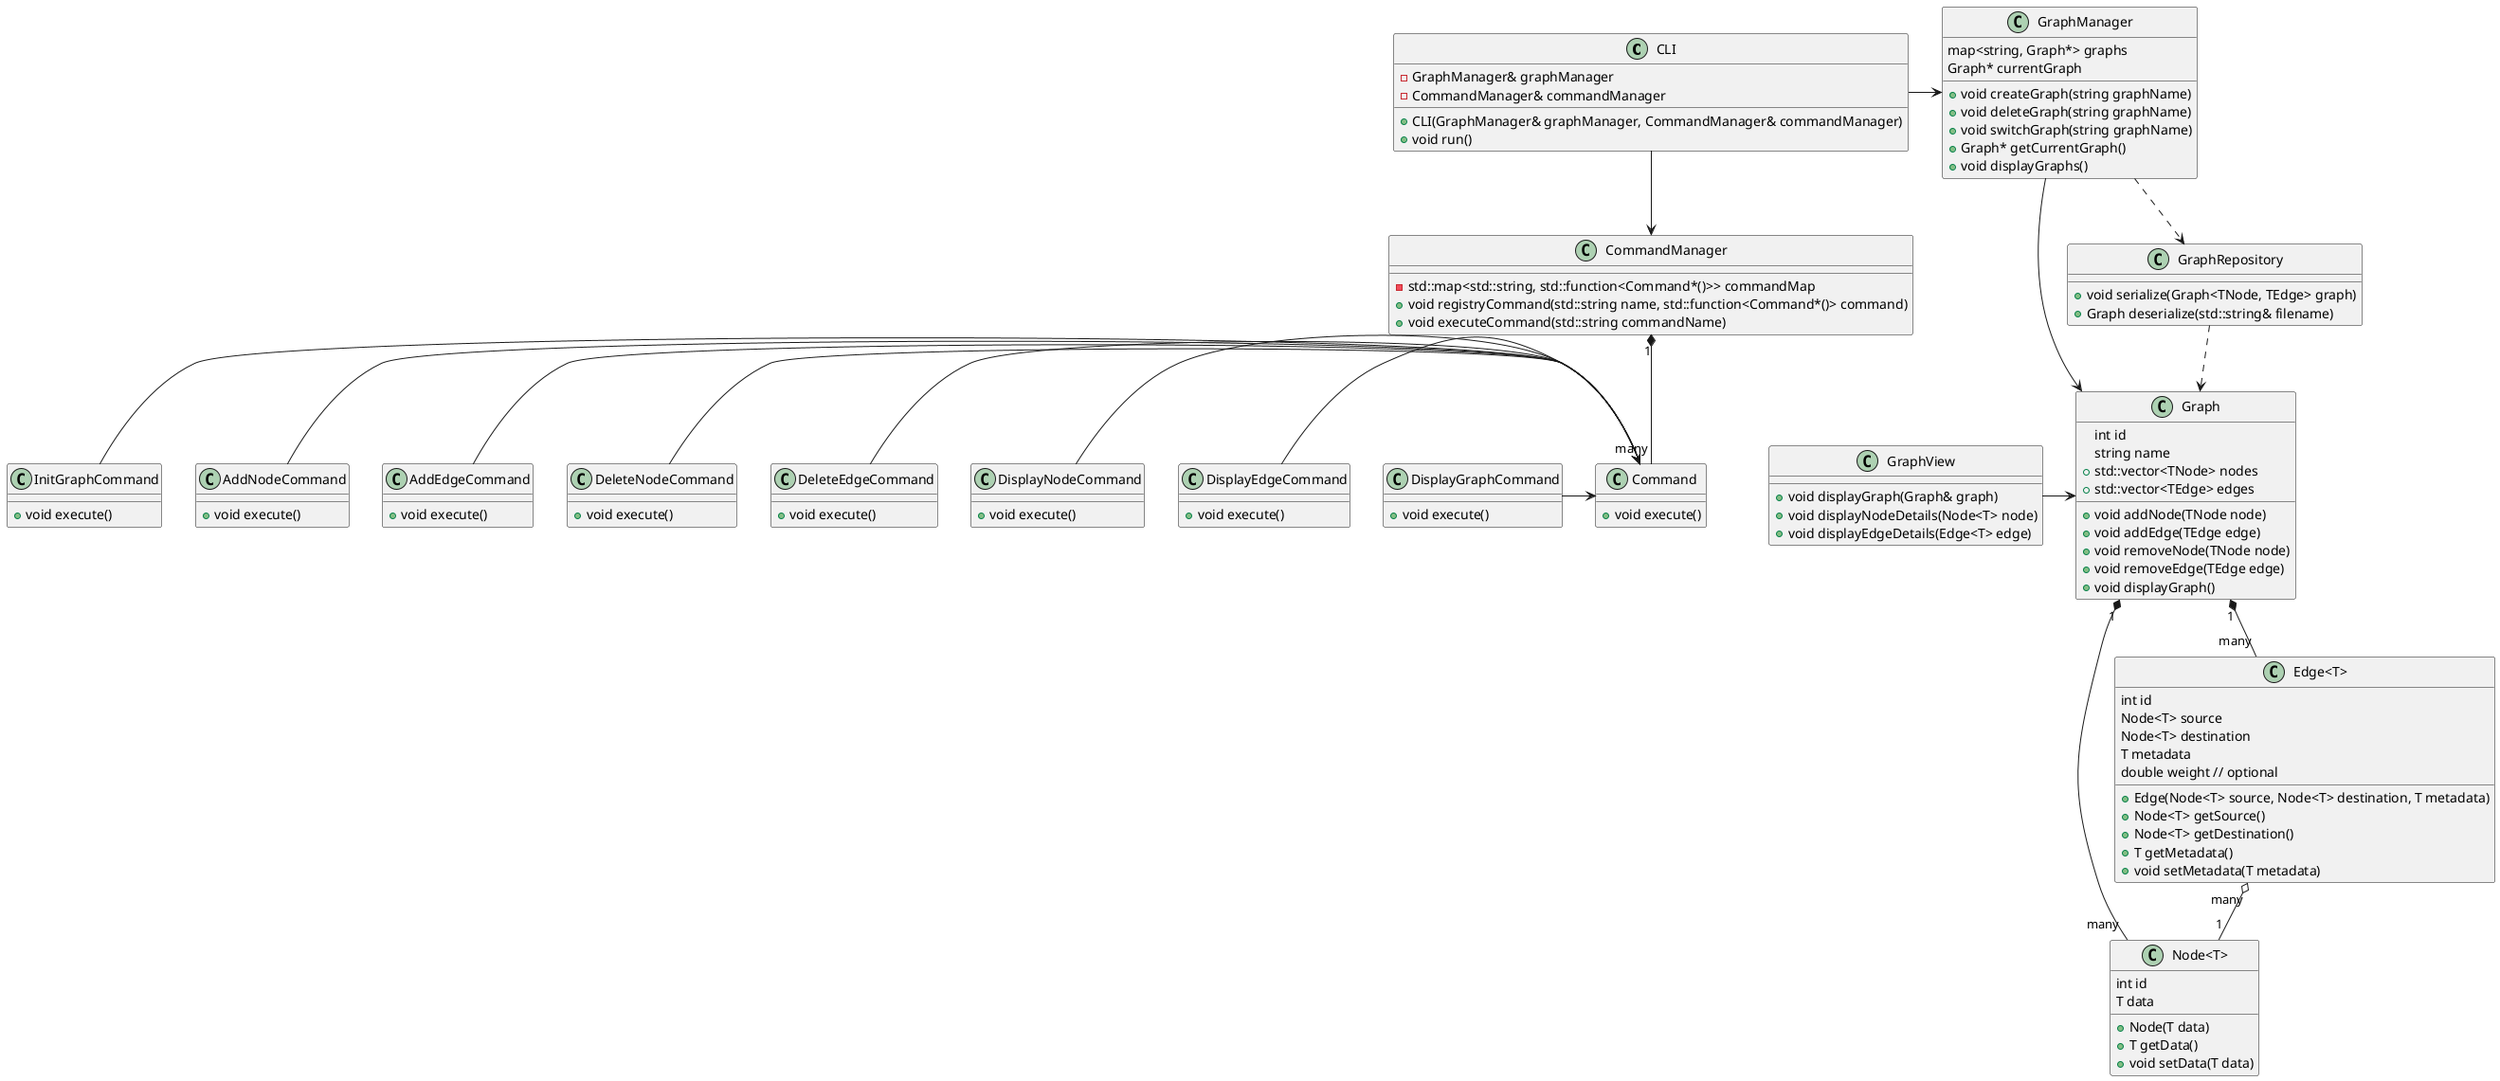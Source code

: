 @startuml
class CLI {
    -GraphManager& graphManager
    -CommandManager& commandManager
    +CLI(GraphManager& graphManager, CommandManager& commandManager)
    +void run()
}

CLI -> GraphManager
CLI --> CommandManager

class CommandManager {
    - std::map<std::string, std::function<Command*()>> commandMap
    + void registryCommand(std::string name, std::function<Command*()> command)
    + void executeCommand(std::string commandName)
}

class Command {
    + void execute()
}

class InitGraphCommand{
    + void execute()
}

class AddNodeCommand{
    + void execute()
}

class AddEdgeCommand{
    + void execute()
}

class DeleteNodeCommand{
    + void execute()
}

class DeleteEdgeCommand{
    + void execute()
}

class DisplayNodeCommand{
    + void execute()
}

class DisplayEdgeCommand{
    + void execute()
}

class DisplayGraphCommand{
    + void execute()
}

InitGraphCommand -> Command
AddNodeCommand -> Command
AddEdgeCommand -> Command
DeleteNodeCommand -> Command
DeleteEdgeCommand -> Command
DisplayNodeCommand -> Command
DisplayEdgeCommand -> Command
DisplayGraphCommand -> Command


class GraphManager {
    map<string, Graph*> graphs
    Graph* currentGraph
    +void createGraph(string graphName)
    +void deleteGraph(string graphName)
    +void switchGraph(string graphName)
    +Graph* getCurrentGraph()
    +void displayGraphs()
}

GraphManager --> Graph

class Graph {
    int id
    string name
    + std::vector<TNode> nodes
    + std::vector<TEdge> edges
    + void addNode(TNode node)
    + void addEdge(TEdge edge)
    + void removeNode(TNode node)
    + void removeEdge(TEdge edge)
    + void displayGraph()
}

class "Node<T>" {
      int id
      T data
    + Node(T data)
    + T getData()
    + void setData(T data)
}

class "Edge<T>" {
      int id
      Node<T> source
      Node<T> destination
      T metadata
      double weight // optional
    + Edge(Node<T> source, Node<T> destination, T metadata)
    + Node<T> getSource()
    + Node<T> getDestination()
    + T getMetadata()
    + void setMetadata(T metadata)
}

class GraphRepository {
    + void serialize(Graph<TNode, TEdge> graph)
    + Graph deserialize(std::string& filename)
}

class GraphView {
    + void displayGraph(Graph& graph)
    + void displayNodeDetails(Node<T> node)
    + void displayEdgeDetails(Edge<T> edge)
}

Graph "1" *-- "many" "Node<T>"
Graph "1" *-- "many" "Edge<T>"
"Edge<T>" "many" o-- "1" "Node<T>"

GraphRepository ..> "Graph"
GraphManager ..> "GraphRepository"

GraphView -> Graph

CommandManager "1" *-- "many" "Command"


' patterns:
' 1) Service layer - CommandManager implements the pattern because it acts as an intermediary between the user interface (in this case, the CLI) and the core business logic (represented by the commands and graph operations)
' 2) Facade - CLI providing a unified interface to the underlying subsystems like CommandManager
' 3) Factory Method - CommandManager provide the REGISTER_COMMAND macro simplifies the process of registering commands with their creators, making the system more flexible and extensible by allowing new commands to be added without modifying existing code.
' 4) Plugin - Command provide method execute() to implement new command and next register this in CommandManager. It allows to provide new commands which user requires.
' 5) Repository - GraphRepository persist graph as file for next use in RAG system.
' +6) Metadata Mapping - The Edge class can use metaprogramming to implement weights, which helps determine the strength of the relationship between pieces of information, enabling more efficient analysis and processing
' 7) MVC - Graph(model), CommandManager(controller), GraphView(view)
' + 8) Foreign Key Mapping - The Edge class contains a reference to the Node class to establish dependencies between the data.
' 9) Serialized LOB - GraphRepository can persist and upload graph as single file to simply process of sharing data between applications.
' 10) Application Controller - CommandManager control execution of all incoming commands as a gateway.
' 11) Data Transfer Object - GraphRepository can generate file to transfer graph tp another application as llama-index for generate index for RAG.
' 12) Registry - CommandManager allow registry new method to extend application.
' 13) Value Object - Command classes can be identified by name but not id.
' 14) Special Case -  GraphManage has special case when graph is not initialized or uploaded by user.

@enduml
